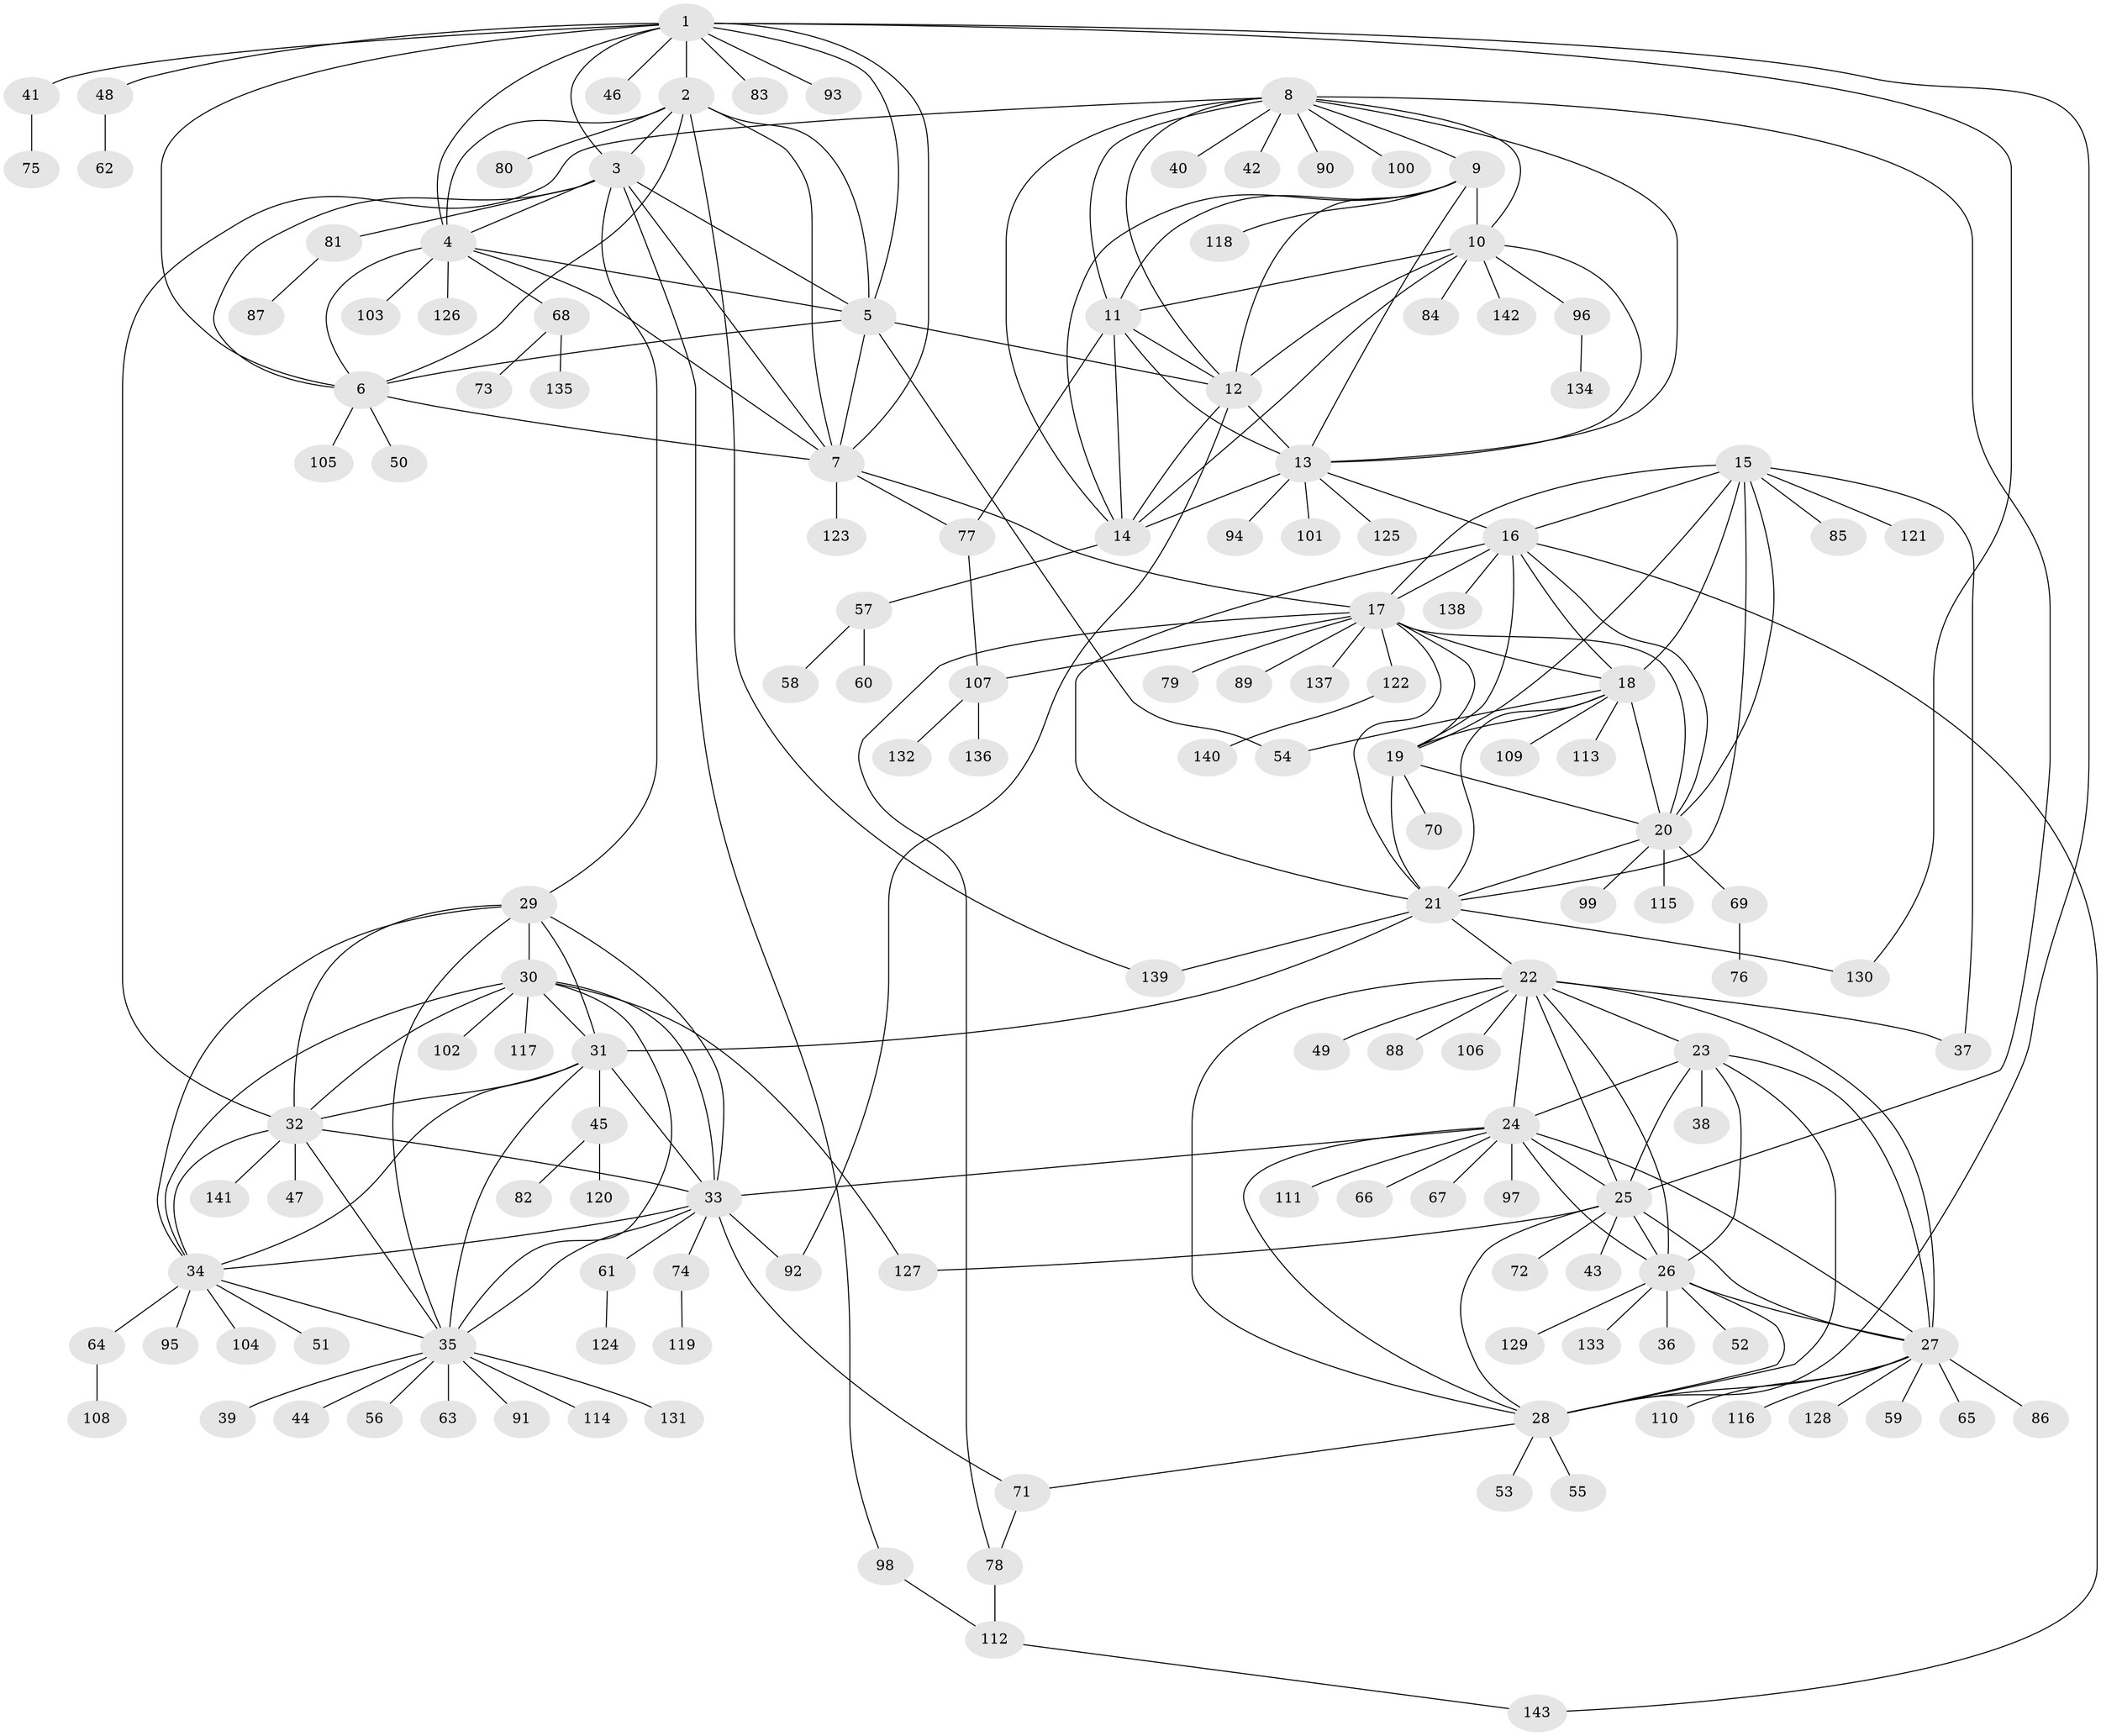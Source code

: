 // coarse degree distribution, {11: 0.018018018018018018, 9: 0.036036036036036036, 6: 0.036036036036036036, 5: 0.018018018018018018, 16: 0.009009009009009009, 8: 0.02702702702702703, 7: 0.04504504504504504, 10: 0.018018018018018018, 13: 0.009009009009009009, 14: 0.009009009009009009, 1: 0.6666666666666666, 2: 0.06306306306306306, 3: 0.036036036036036036, 4: 0.009009009009009009}
// Generated by graph-tools (version 1.1) at 2025/52/02/27/25 19:52:20]
// undirected, 143 vertices, 235 edges
graph export_dot {
graph [start="1"]
  node [color=gray90,style=filled];
  1;
  2;
  3;
  4;
  5;
  6;
  7;
  8;
  9;
  10;
  11;
  12;
  13;
  14;
  15;
  16;
  17;
  18;
  19;
  20;
  21;
  22;
  23;
  24;
  25;
  26;
  27;
  28;
  29;
  30;
  31;
  32;
  33;
  34;
  35;
  36;
  37;
  38;
  39;
  40;
  41;
  42;
  43;
  44;
  45;
  46;
  47;
  48;
  49;
  50;
  51;
  52;
  53;
  54;
  55;
  56;
  57;
  58;
  59;
  60;
  61;
  62;
  63;
  64;
  65;
  66;
  67;
  68;
  69;
  70;
  71;
  72;
  73;
  74;
  75;
  76;
  77;
  78;
  79;
  80;
  81;
  82;
  83;
  84;
  85;
  86;
  87;
  88;
  89;
  90;
  91;
  92;
  93;
  94;
  95;
  96;
  97;
  98;
  99;
  100;
  101;
  102;
  103;
  104;
  105;
  106;
  107;
  108;
  109;
  110;
  111;
  112;
  113;
  114;
  115;
  116;
  117;
  118;
  119;
  120;
  121;
  122;
  123;
  124;
  125;
  126;
  127;
  128;
  129;
  130;
  131;
  132;
  133;
  134;
  135;
  136;
  137;
  138;
  139;
  140;
  141;
  142;
  143;
  1 -- 2;
  1 -- 3;
  1 -- 4;
  1 -- 5;
  1 -- 6;
  1 -- 7;
  1 -- 28;
  1 -- 41;
  1 -- 46;
  1 -- 48;
  1 -- 83;
  1 -- 93;
  1 -- 130;
  2 -- 3;
  2 -- 4;
  2 -- 5;
  2 -- 6;
  2 -- 7;
  2 -- 80;
  2 -- 139;
  3 -- 4;
  3 -- 5;
  3 -- 6;
  3 -- 7;
  3 -- 29;
  3 -- 81;
  3 -- 98;
  4 -- 5;
  4 -- 6;
  4 -- 7;
  4 -- 68;
  4 -- 103;
  4 -- 126;
  5 -- 6;
  5 -- 7;
  5 -- 12;
  5 -- 54;
  6 -- 7;
  6 -- 50;
  6 -- 105;
  7 -- 17;
  7 -- 77;
  7 -- 123;
  8 -- 9;
  8 -- 10;
  8 -- 11;
  8 -- 12;
  8 -- 13;
  8 -- 14;
  8 -- 25;
  8 -- 32;
  8 -- 40;
  8 -- 42;
  8 -- 90;
  8 -- 100;
  9 -- 10;
  9 -- 11;
  9 -- 12;
  9 -- 13;
  9 -- 14;
  9 -- 118;
  10 -- 11;
  10 -- 12;
  10 -- 13;
  10 -- 14;
  10 -- 84;
  10 -- 96;
  10 -- 142;
  11 -- 12;
  11 -- 13;
  11 -- 14;
  11 -- 77;
  12 -- 13;
  12 -- 14;
  12 -- 92;
  13 -- 14;
  13 -- 16;
  13 -- 94;
  13 -- 101;
  13 -- 125;
  14 -- 57;
  15 -- 16;
  15 -- 17;
  15 -- 18;
  15 -- 19;
  15 -- 20;
  15 -- 21;
  15 -- 37;
  15 -- 85;
  15 -- 121;
  16 -- 17;
  16 -- 18;
  16 -- 19;
  16 -- 20;
  16 -- 21;
  16 -- 138;
  16 -- 143;
  17 -- 18;
  17 -- 19;
  17 -- 20;
  17 -- 21;
  17 -- 78;
  17 -- 79;
  17 -- 89;
  17 -- 107;
  17 -- 122;
  17 -- 137;
  18 -- 19;
  18 -- 20;
  18 -- 21;
  18 -- 54;
  18 -- 109;
  18 -- 113;
  19 -- 20;
  19 -- 21;
  19 -- 70;
  20 -- 21;
  20 -- 69;
  20 -- 99;
  20 -- 115;
  21 -- 22;
  21 -- 31;
  21 -- 130;
  21 -- 139;
  22 -- 23;
  22 -- 24;
  22 -- 25;
  22 -- 26;
  22 -- 27;
  22 -- 28;
  22 -- 37;
  22 -- 49;
  22 -- 88;
  22 -- 106;
  23 -- 24;
  23 -- 25;
  23 -- 26;
  23 -- 27;
  23 -- 28;
  23 -- 38;
  24 -- 25;
  24 -- 26;
  24 -- 27;
  24 -- 28;
  24 -- 33;
  24 -- 66;
  24 -- 67;
  24 -- 97;
  24 -- 111;
  25 -- 26;
  25 -- 27;
  25 -- 28;
  25 -- 43;
  25 -- 72;
  25 -- 127;
  26 -- 27;
  26 -- 28;
  26 -- 36;
  26 -- 52;
  26 -- 129;
  26 -- 133;
  27 -- 28;
  27 -- 59;
  27 -- 65;
  27 -- 86;
  27 -- 110;
  27 -- 116;
  27 -- 128;
  28 -- 53;
  28 -- 55;
  28 -- 71;
  29 -- 30;
  29 -- 31;
  29 -- 32;
  29 -- 33;
  29 -- 34;
  29 -- 35;
  30 -- 31;
  30 -- 32;
  30 -- 33;
  30 -- 34;
  30 -- 35;
  30 -- 102;
  30 -- 117;
  30 -- 127;
  31 -- 32;
  31 -- 33;
  31 -- 34;
  31 -- 35;
  31 -- 45;
  32 -- 33;
  32 -- 34;
  32 -- 35;
  32 -- 47;
  32 -- 141;
  33 -- 34;
  33 -- 35;
  33 -- 61;
  33 -- 71;
  33 -- 74;
  33 -- 92;
  34 -- 35;
  34 -- 51;
  34 -- 64;
  34 -- 95;
  34 -- 104;
  35 -- 39;
  35 -- 44;
  35 -- 56;
  35 -- 63;
  35 -- 91;
  35 -- 114;
  35 -- 131;
  41 -- 75;
  45 -- 82;
  45 -- 120;
  48 -- 62;
  57 -- 58;
  57 -- 60;
  61 -- 124;
  64 -- 108;
  68 -- 73;
  68 -- 135;
  69 -- 76;
  71 -- 78;
  74 -- 119;
  77 -- 107;
  78 -- 112;
  81 -- 87;
  96 -- 134;
  98 -- 112;
  107 -- 132;
  107 -- 136;
  112 -- 143;
  122 -- 140;
}
